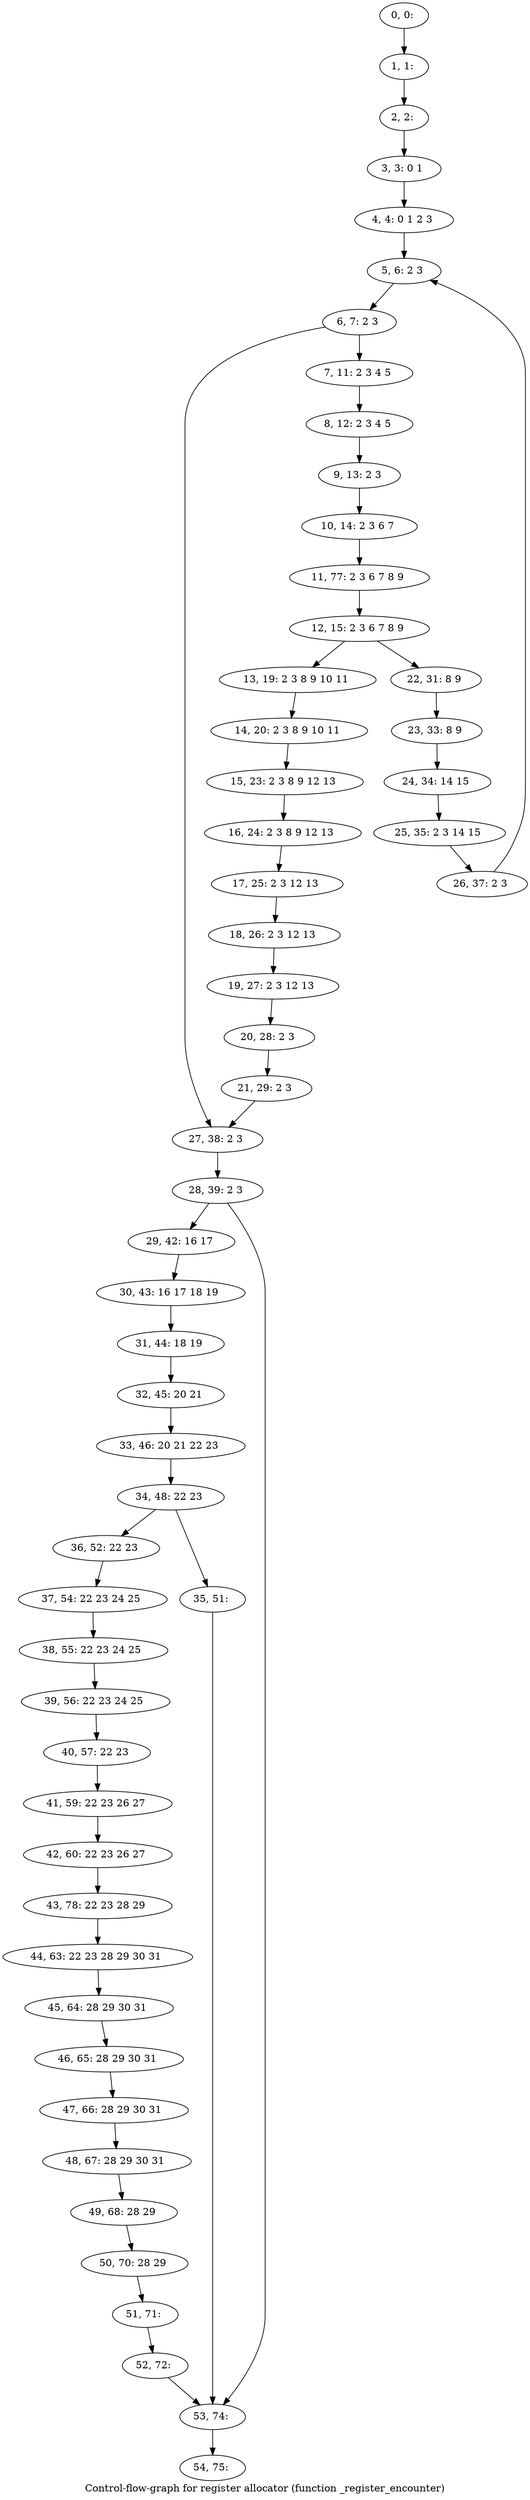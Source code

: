 digraph G {
graph [label="Control-flow-graph for register allocator (function _register_encounter)"]
0[label="0, 0: "];
1[label="1, 1: "];
2[label="2, 2: "];
3[label="3, 3: 0 1 "];
4[label="4, 4: 0 1 2 3 "];
5[label="5, 6: 2 3 "];
6[label="6, 7: 2 3 "];
7[label="7, 11: 2 3 4 5 "];
8[label="8, 12: 2 3 4 5 "];
9[label="9, 13: 2 3 "];
10[label="10, 14: 2 3 6 7 "];
11[label="11, 77: 2 3 6 7 8 9 "];
12[label="12, 15: 2 3 6 7 8 9 "];
13[label="13, 19: 2 3 8 9 10 11 "];
14[label="14, 20: 2 3 8 9 10 11 "];
15[label="15, 23: 2 3 8 9 12 13 "];
16[label="16, 24: 2 3 8 9 12 13 "];
17[label="17, 25: 2 3 12 13 "];
18[label="18, 26: 2 3 12 13 "];
19[label="19, 27: 2 3 12 13 "];
20[label="20, 28: 2 3 "];
21[label="21, 29: 2 3 "];
22[label="22, 31: 8 9 "];
23[label="23, 33: 8 9 "];
24[label="24, 34: 14 15 "];
25[label="25, 35: 2 3 14 15 "];
26[label="26, 37: 2 3 "];
27[label="27, 38: 2 3 "];
28[label="28, 39: 2 3 "];
29[label="29, 42: 16 17 "];
30[label="30, 43: 16 17 18 19 "];
31[label="31, 44: 18 19 "];
32[label="32, 45: 20 21 "];
33[label="33, 46: 20 21 22 23 "];
34[label="34, 48: 22 23 "];
35[label="35, 51: "];
36[label="36, 52: 22 23 "];
37[label="37, 54: 22 23 24 25 "];
38[label="38, 55: 22 23 24 25 "];
39[label="39, 56: 22 23 24 25 "];
40[label="40, 57: 22 23 "];
41[label="41, 59: 22 23 26 27 "];
42[label="42, 60: 22 23 26 27 "];
43[label="43, 78: 22 23 28 29 "];
44[label="44, 63: 22 23 28 29 30 31 "];
45[label="45, 64: 28 29 30 31 "];
46[label="46, 65: 28 29 30 31 "];
47[label="47, 66: 28 29 30 31 "];
48[label="48, 67: 28 29 30 31 "];
49[label="49, 68: 28 29 "];
50[label="50, 70: 28 29 "];
51[label="51, 71: "];
52[label="52, 72: "];
53[label="53, 74: "];
54[label="54, 75: "];
0->1 ;
1->2 ;
2->3 ;
3->4 ;
4->5 ;
5->6 ;
6->7 ;
6->27 ;
7->8 ;
8->9 ;
9->10 ;
10->11 ;
11->12 ;
12->13 ;
12->22 ;
13->14 ;
14->15 ;
15->16 ;
16->17 ;
17->18 ;
18->19 ;
19->20 ;
20->21 ;
21->27 ;
22->23 ;
23->24 ;
24->25 ;
25->26 ;
26->5 ;
27->28 ;
28->29 ;
28->53 ;
29->30 ;
30->31 ;
31->32 ;
32->33 ;
33->34 ;
34->35 ;
34->36 ;
35->53 ;
36->37 ;
37->38 ;
38->39 ;
39->40 ;
40->41 ;
41->42 ;
42->43 ;
43->44 ;
44->45 ;
45->46 ;
46->47 ;
47->48 ;
48->49 ;
49->50 ;
50->51 ;
51->52 ;
52->53 ;
53->54 ;
}

